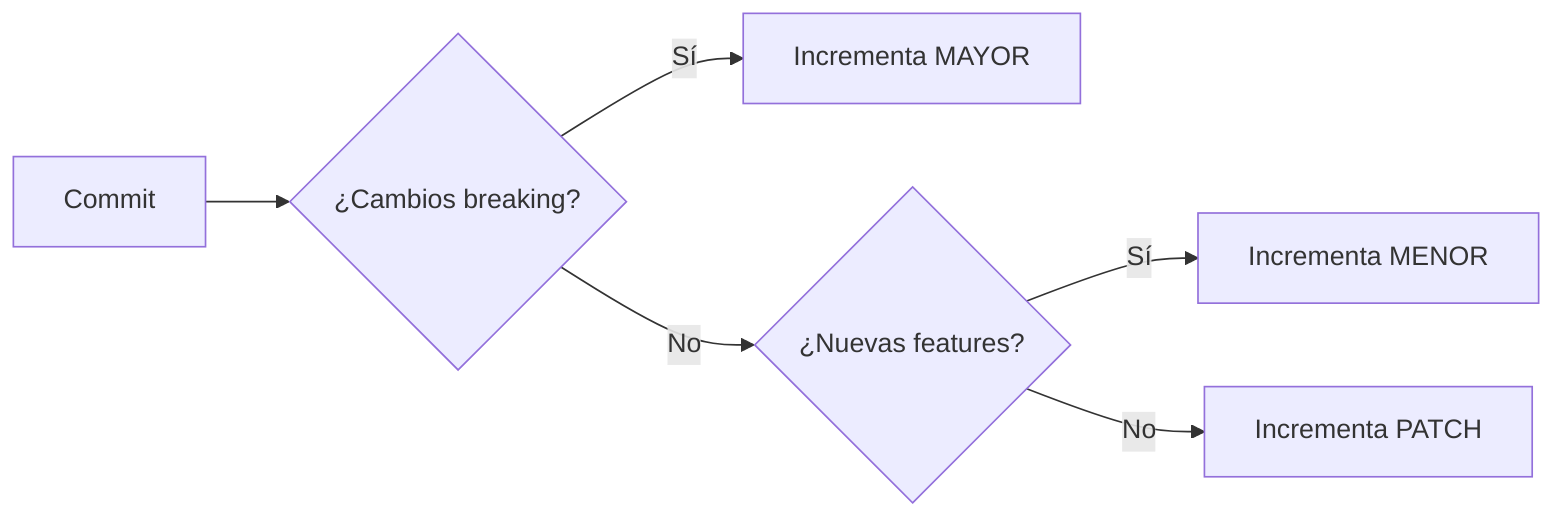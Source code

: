 graph LR
    A[Commit] --> B{¿Cambios breaking?}
    B -->|Sí| C[Incrementa MAYOR]
    B -->|No| D{¿Nuevas features?}
    D -->|Sí| E[Incrementa MENOR]
    D -->|No| F[Incrementa PATCH]